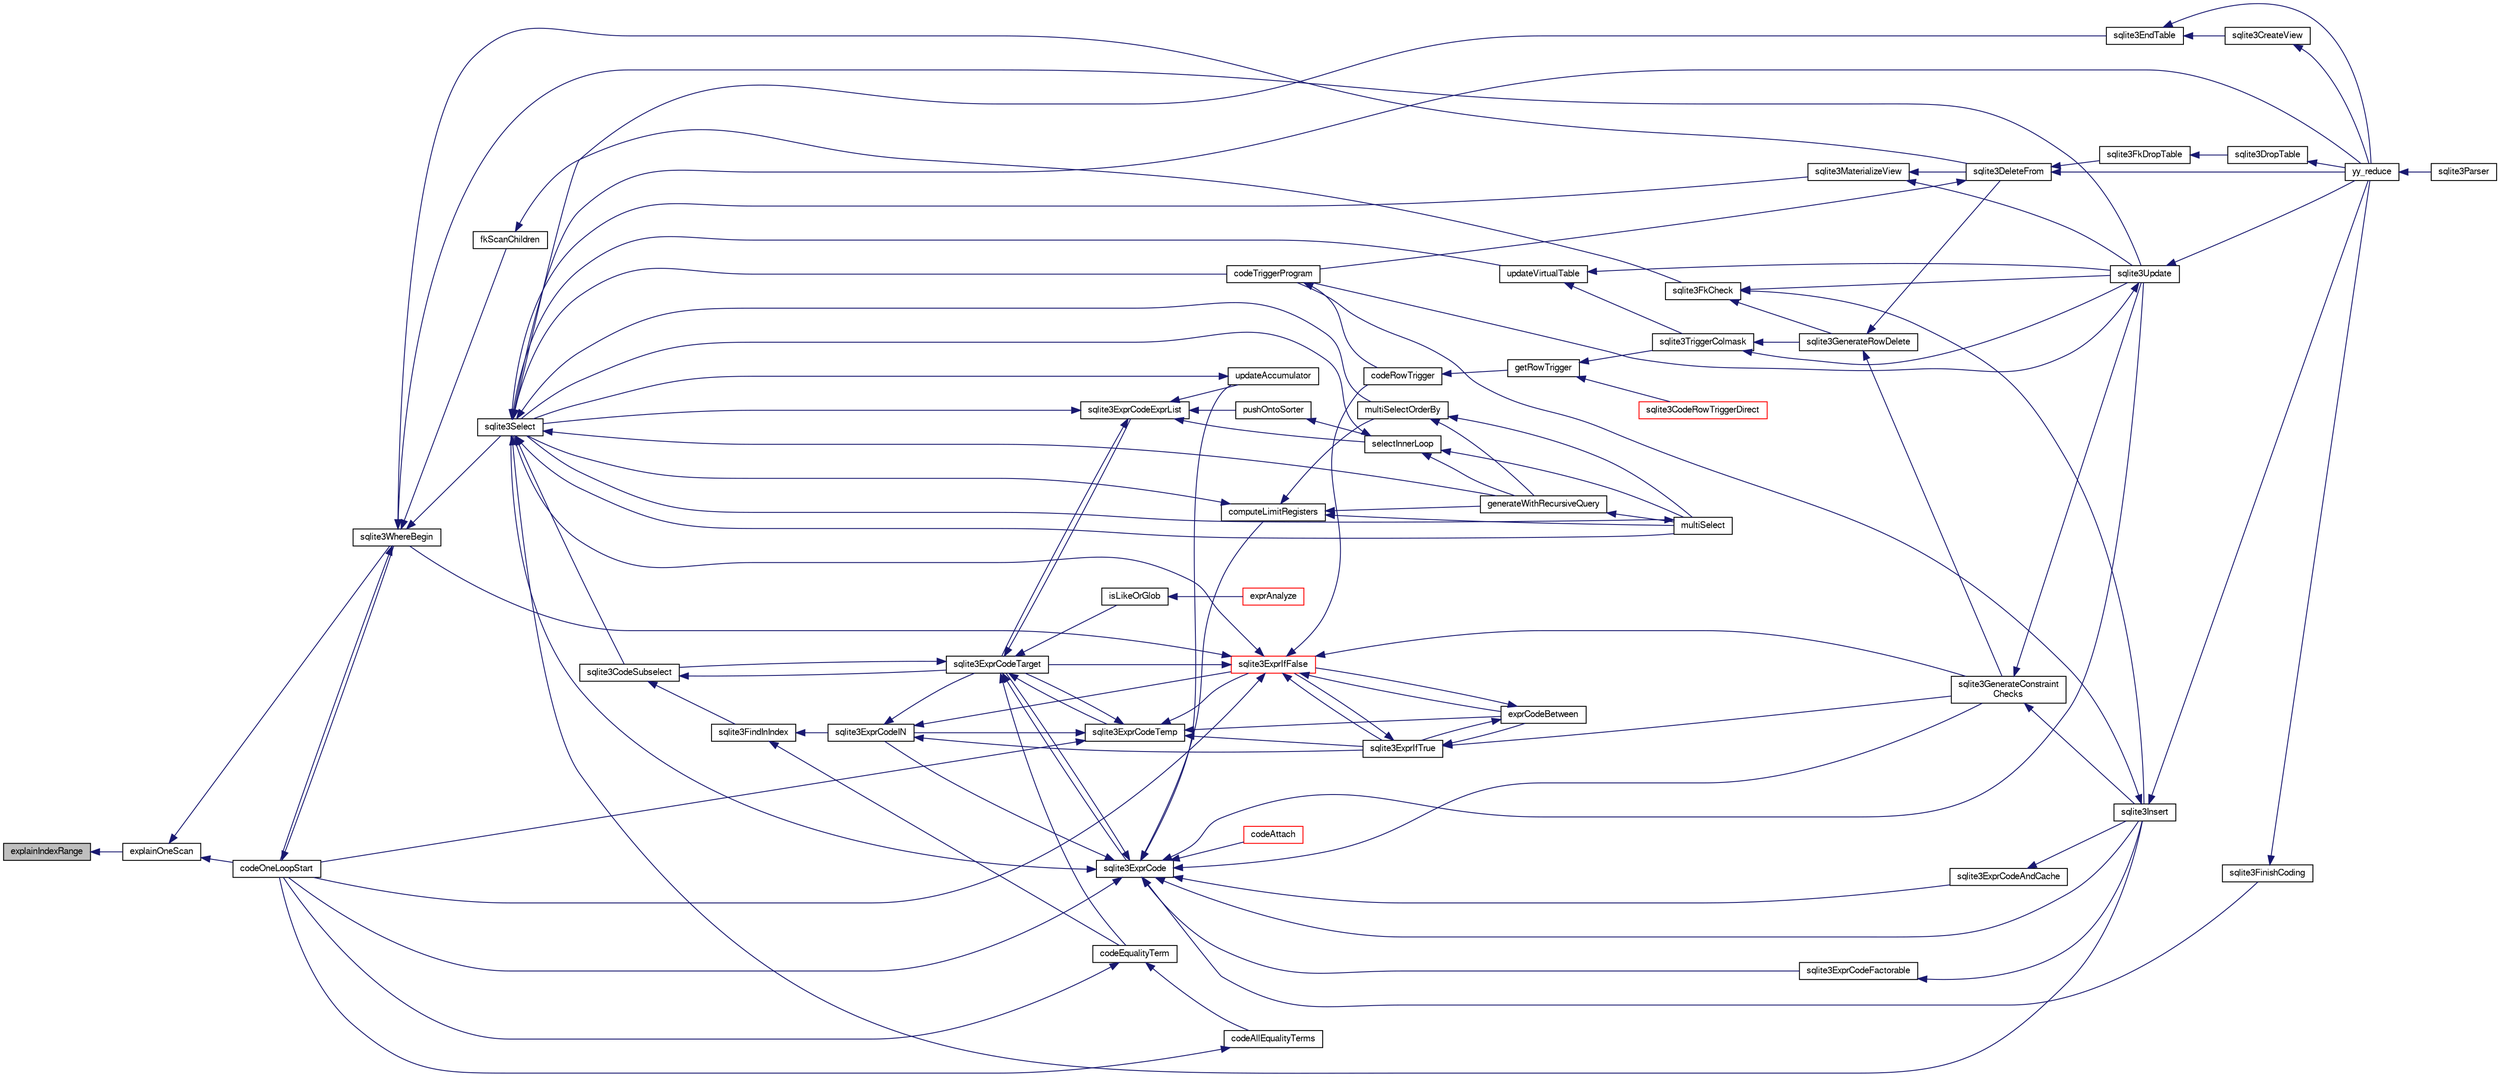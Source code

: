 digraph "explainIndexRange"
{
  edge [fontname="FreeSans",fontsize="10",labelfontname="FreeSans",labelfontsize="10"];
  node [fontname="FreeSans",fontsize="10",shape=record];
  rankdir="LR";
  Node99129 [label="explainIndexRange",height=0.2,width=0.4,color="black", fillcolor="grey75", style="filled", fontcolor="black"];
  Node99129 -> Node99130 [dir="back",color="midnightblue",fontsize="10",style="solid",fontname="FreeSans"];
  Node99130 [label="explainOneScan",height=0.2,width=0.4,color="black", fillcolor="white", style="filled",URL="$sqlite3_8c.html#ae5281c97cc6f8cd02effffe937725524"];
  Node99130 -> Node99131 [dir="back",color="midnightblue",fontsize="10",style="solid",fontname="FreeSans"];
  Node99131 [label="codeOneLoopStart",height=0.2,width=0.4,color="black", fillcolor="white", style="filled",URL="$sqlite3_8c.html#aa868875120b151c169cc79139ed6e008"];
  Node99131 -> Node99132 [dir="back",color="midnightblue",fontsize="10",style="solid",fontname="FreeSans"];
  Node99132 [label="sqlite3WhereBegin",height=0.2,width=0.4,color="black", fillcolor="white", style="filled",URL="$sqlite3_8c.html#acad049f5c9a96a8118cffd5e5ce89f7c"];
  Node99132 -> Node99133 [dir="back",color="midnightblue",fontsize="10",style="solid",fontname="FreeSans"];
  Node99133 [label="sqlite3DeleteFrom",height=0.2,width=0.4,color="black", fillcolor="white", style="filled",URL="$sqlite3_8c.html#ab9b4b45349188b49eabb23f94608a091"];
  Node99133 -> Node99134 [dir="back",color="midnightblue",fontsize="10",style="solid",fontname="FreeSans"];
  Node99134 [label="sqlite3FkDropTable",height=0.2,width=0.4,color="black", fillcolor="white", style="filled",URL="$sqlite3_8c.html#a1218c6fc74e89152ceaa4760e82f5ef9"];
  Node99134 -> Node99135 [dir="back",color="midnightblue",fontsize="10",style="solid",fontname="FreeSans"];
  Node99135 [label="sqlite3DropTable",height=0.2,width=0.4,color="black", fillcolor="white", style="filled",URL="$sqlite3_8c.html#a5534f77364b5568783c0e50db3c9defb"];
  Node99135 -> Node99136 [dir="back",color="midnightblue",fontsize="10",style="solid",fontname="FreeSans"];
  Node99136 [label="yy_reduce",height=0.2,width=0.4,color="black", fillcolor="white", style="filled",URL="$sqlite3_8c.html#a7c419a9b25711c666a9a2449ef377f14"];
  Node99136 -> Node99137 [dir="back",color="midnightblue",fontsize="10",style="solid",fontname="FreeSans"];
  Node99137 [label="sqlite3Parser",height=0.2,width=0.4,color="black", fillcolor="white", style="filled",URL="$sqlite3_8c.html#a0327d71a5fabe0b6a343d78a2602e72a"];
  Node99133 -> Node99138 [dir="back",color="midnightblue",fontsize="10",style="solid",fontname="FreeSans"];
  Node99138 [label="codeTriggerProgram",height=0.2,width=0.4,color="black", fillcolor="white", style="filled",URL="$sqlite3_8c.html#a120801f59d9281d201d2ff4b2606836e"];
  Node99138 -> Node99139 [dir="back",color="midnightblue",fontsize="10",style="solid",fontname="FreeSans"];
  Node99139 [label="codeRowTrigger",height=0.2,width=0.4,color="black", fillcolor="white", style="filled",URL="$sqlite3_8c.html#a463cea5aaaf388b560b206570a0022fc"];
  Node99139 -> Node99140 [dir="back",color="midnightblue",fontsize="10",style="solid",fontname="FreeSans"];
  Node99140 [label="getRowTrigger",height=0.2,width=0.4,color="black", fillcolor="white", style="filled",URL="$sqlite3_8c.html#a69626ef20b540d1a2b19cf56f3f45689"];
  Node99140 -> Node99141 [dir="back",color="midnightblue",fontsize="10",style="solid",fontname="FreeSans"];
  Node99141 [label="sqlite3CodeRowTriggerDirect",height=0.2,width=0.4,color="red", fillcolor="white", style="filled",URL="$sqlite3_8c.html#ad92829f9001bcf89a0299dad5a48acd4"];
  Node99140 -> Node99148 [dir="back",color="midnightblue",fontsize="10",style="solid",fontname="FreeSans"];
  Node99148 [label="sqlite3TriggerColmask",height=0.2,width=0.4,color="black", fillcolor="white", style="filled",URL="$sqlite3_8c.html#acace8e99e37ae5e84ea03c65e820c540"];
  Node99148 -> Node99143 [dir="back",color="midnightblue",fontsize="10",style="solid",fontname="FreeSans"];
  Node99143 [label="sqlite3GenerateRowDelete",height=0.2,width=0.4,color="black", fillcolor="white", style="filled",URL="$sqlite3_8c.html#a2c76cbf3027fc18fdbb8cb4cd96b77d9"];
  Node99143 -> Node99133 [dir="back",color="midnightblue",fontsize="10",style="solid",fontname="FreeSans"];
  Node99143 -> Node99144 [dir="back",color="midnightblue",fontsize="10",style="solid",fontname="FreeSans"];
  Node99144 [label="sqlite3GenerateConstraint\lChecks",height=0.2,width=0.4,color="black", fillcolor="white", style="filled",URL="$sqlite3_8c.html#aef639c1e6a0c0a67ca6e7690ad931bd2"];
  Node99144 -> Node99145 [dir="back",color="midnightblue",fontsize="10",style="solid",fontname="FreeSans"];
  Node99145 [label="sqlite3Insert",height=0.2,width=0.4,color="black", fillcolor="white", style="filled",URL="$sqlite3_8c.html#a5b17c9c2000bae6bdff8e6be48d7dc2b"];
  Node99145 -> Node99138 [dir="back",color="midnightblue",fontsize="10",style="solid",fontname="FreeSans"];
  Node99145 -> Node99136 [dir="back",color="midnightblue",fontsize="10",style="solid",fontname="FreeSans"];
  Node99144 -> Node99146 [dir="back",color="midnightblue",fontsize="10",style="solid",fontname="FreeSans"];
  Node99146 [label="sqlite3Update",height=0.2,width=0.4,color="black", fillcolor="white", style="filled",URL="$sqlite3_8c.html#ac5aa67c46e8cc8174566fabe6809fafa"];
  Node99146 -> Node99138 [dir="back",color="midnightblue",fontsize="10",style="solid",fontname="FreeSans"];
  Node99146 -> Node99136 [dir="back",color="midnightblue",fontsize="10",style="solid",fontname="FreeSans"];
  Node99148 -> Node99146 [dir="back",color="midnightblue",fontsize="10",style="solid",fontname="FreeSans"];
  Node99133 -> Node99136 [dir="back",color="midnightblue",fontsize="10",style="solid",fontname="FreeSans"];
  Node99132 -> Node99149 [dir="back",color="midnightblue",fontsize="10",style="solid",fontname="FreeSans"];
  Node99149 [label="fkScanChildren",height=0.2,width=0.4,color="black", fillcolor="white", style="filled",URL="$sqlite3_8c.html#a67c9dcb484336b3155e7a82a037d4691"];
  Node99149 -> Node99150 [dir="back",color="midnightblue",fontsize="10",style="solid",fontname="FreeSans"];
  Node99150 [label="sqlite3FkCheck",height=0.2,width=0.4,color="black", fillcolor="white", style="filled",URL="$sqlite3_8c.html#aa38fb76c7d6f48f19772877a41703b92"];
  Node99150 -> Node99143 [dir="back",color="midnightblue",fontsize="10",style="solid",fontname="FreeSans"];
  Node99150 -> Node99145 [dir="back",color="midnightblue",fontsize="10",style="solid",fontname="FreeSans"];
  Node99150 -> Node99146 [dir="back",color="midnightblue",fontsize="10",style="solid",fontname="FreeSans"];
  Node99132 -> Node99151 [dir="back",color="midnightblue",fontsize="10",style="solid",fontname="FreeSans"];
  Node99151 [label="sqlite3Select",height=0.2,width=0.4,color="black", fillcolor="white", style="filled",URL="$sqlite3_8c.html#a2465ee8c956209ba4b272477b7c21a45"];
  Node99151 -> Node99152 [dir="back",color="midnightblue",fontsize="10",style="solid",fontname="FreeSans"];
  Node99152 [label="sqlite3CodeSubselect",height=0.2,width=0.4,color="black", fillcolor="white", style="filled",URL="$sqlite3_8c.html#aa69b46d2204a1d1b110107a1be12ee0c"];
  Node99152 -> Node99153 [dir="back",color="midnightblue",fontsize="10",style="solid",fontname="FreeSans"];
  Node99153 [label="sqlite3FindInIndex",height=0.2,width=0.4,color="black", fillcolor="white", style="filled",URL="$sqlite3_8c.html#af7d8c56ab0231f44bb5f87b3fafeffb2"];
  Node99153 -> Node99154 [dir="back",color="midnightblue",fontsize="10",style="solid",fontname="FreeSans"];
  Node99154 [label="sqlite3ExprCodeIN",height=0.2,width=0.4,color="black", fillcolor="white", style="filled",URL="$sqlite3_8c.html#ad9cf4f5b5ffb90c24a4a0900c8626193"];
  Node99154 -> Node99155 [dir="back",color="midnightblue",fontsize="10",style="solid",fontname="FreeSans"];
  Node99155 [label="sqlite3ExprCodeTarget",height=0.2,width=0.4,color="black", fillcolor="white", style="filled",URL="$sqlite3_8c.html#a4f308397a0a3ed299ed31aaa1ae2a293"];
  Node99155 -> Node99152 [dir="back",color="midnightblue",fontsize="10",style="solid",fontname="FreeSans"];
  Node99155 -> Node99156 [dir="back",color="midnightblue",fontsize="10",style="solid",fontname="FreeSans"];
  Node99156 [label="sqlite3ExprCodeTemp",height=0.2,width=0.4,color="black", fillcolor="white", style="filled",URL="$sqlite3_8c.html#a3bc5c1ccb3c5851847e2aeb4a84ae1fc"];
  Node99156 -> Node99154 [dir="back",color="midnightblue",fontsize="10",style="solid",fontname="FreeSans"];
  Node99156 -> Node99155 [dir="back",color="midnightblue",fontsize="10",style="solid",fontname="FreeSans"];
  Node99156 -> Node99157 [dir="back",color="midnightblue",fontsize="10",style="solid",fontname="FreeSans"];
  Node99157 [label="exprCodeBetween",height=0.2,width=0.4,color="black", fillcolor="white", style="filled",URL="$sqlite3_8c.html#abd053493214542bca8f406f42145d173"];
  Node99157 -> Node99158 [dir="back",color="midnightblue",fontsize="10",style="solid",fontname="FreeSans"];
  Node99158 [label="sqlite3ExprIfTrue",height=0.2,width=0.4,color="black", fillcolor="white", style="filled",URL="$sqlite3_8c.html#ad93a55237c23e1b743ab1f59df1a1444"];
  Node99158 -> Node99157 [dir="back",color="midnightblue",fontsize="10",style="solid",fontname="FreeSans"];
  Node99158 -> Node99159 [dir="back",color="midnightblue",fontsize="10",style="solid",fontname="FreeSans"];
  Node99159 [label="sqlite3ExprIfFalse",height=0.2,width=0.4,color="red", fillcolor="white", style="filled",URL="$sqlite3_8c.html#af97ecccb5d56e321e118414b08f65b71"];
  Node99159 -> Node99155 [dir="back",color="midnightblue",fontsize="10",style="solid",fontname="FreeSans"];
  Node99159 -> Node99157 [dir="back",color="midnightblue",fontsize="10",style="solid",fontname="FreeSans"];
  Node99159 -> Node99158 [dir="back",color="midnightblue",fontsize="10",style="solid",fontname="FreeSans"];
  Node99159 -> Node99144 [dir="back",color="midnightblue",fontsize="10",style="solid",fontname="FreeSans"];
  Node99159 -> Node99151 [dir="back",color="midnightblue",fontsize="10",style="solid",fontname="FreeSans"];
  Node99159 -> Node99139 [dir="back",color="midnightblue",fontsize="10",style="solid",fontname="FreeSans"];
  Node99159 -> Node99131 [dir="back",color="midnightblue",fontsize="10",style="solid",fontname="FreeSans"];
  Node99159 -> Node99132 [dir="back",color="midnightblue",fontsize="10",style="solid",fontname="FreeSans"];
  Node99158 -> Node99144 [dir="back",color="midnightblue",fontsize="10",style="solid",fontname="FreeSans"];
  Node99157 -> Node99159 [dir="back",color="midnightblue",fontsize="10",style="solid",fontname="FreeSans"];
  Node99156 -> Node99158 [dir="back",color="midnightblue",fontsize="10",style="solid",fontname="FreeSans"];
  Node99156 -> Node99159 [dir="back",color="midnightblue",fontsize="10",style="solid",fontname="FreeSans"];
  Node99156 -> Node99131 [dir="back",color="midnightblue",fontsize="10",style="solid",fontname="FreeSans"];
  Node99155 -> Node99173 [dir="back",color="midnightblue",fontsize="10",style="solid",fontname="FreeSans"];
  Node99173 [label="sqlite3ExprCode",height=0.2,width=0.4,color="black", fillcolor="white", style="filled",URL="$sqlite3_8c.html#a75f270fb0b111b86924cca4ea507b417"];
  Node99173 -> Node99154 [dir="back",color="midnightblue",fontsize="10",style="solid",fontname="FreeSans"];
  Node99173 -> Node99155 [dir="back",color="midnightblue",fontsize="10",style="solid",fontname="FreeSans"];
  Node99173 -> Node99174 [dir="back",color="midnightblue",fontsize="10",style="solid",fontname="FreeSans"];
  Node99174 [label="sqlite3ExprCodeFactorable",height=0.2,width=0.4,color="black", fillcolor="white", style="filled",URL="$sqlite3_8c.html#a843f7fd58eec5a683c1fd8435fcd1e84"];
  Node99174 -> Node99145 [dir="back",color="midnightblue",fontsize="10",style="solid",fontname="FreeSans"];
  Node99173 -> Node99175 [dir="back",color="midnightblue",fontsize="10",style="solid",fontname="FreeSans"];
  Node99175 [label="sqlite3ExprCodeAndCache",height=0.2,width=0.4,color="black", fillcolor="white", style="filled",URL="$sqlite3_8c.html#ae3e46527d9b7fc9cb9236d21a5e6b1d8"];
  Node99175 -> Node99145 [dir="back",color="midnightblue",fontsize="10",style="solid",fontname="FreeSans"];
  Node99173 -> Node99176 [dir="back",color="midnightblue",fontsize="10",style="solid",fontname="FreeSans"];
  Node99176 [label="codeAttach",height=0.2,width=0.4,color="red", fillcolor="white", style="filled",URL="$sqlite3_8c.html#ade4e9e30d828a19c191fdcb098676d5b"];
  Node99173 -> Node99179 [dir="back",color="midnightblue",fontsize="10",style="solid",fontname="FreeSans"];
  Node99179 [label="sqlite3FinishCoding",height=0.2,width=0.4,color="black", fillcolor="white", style="filled",URL="$sqlite3_8c.html#a651bc5b446c276c092705856d995b278"];
  Node99179 -> Node99136 [dir="back",color="midnightblue",fontsize="10",style="solid",fontname="FreeSans"];
  Node99173 -> Node99145 [dir="back",color="midnightblue",fontsize="10",style="solid",fontname="FreeSans"];
  Node99173 -> Node99144 [dir="back",color="midnightblue",fontsize="10",style="solid",fontname="FreeSans"];
  Node99173 -> Node99180 [dir="back",color="midnightblue",fontsize="10",style="solid",fontname="FreeSans"];
  Node99180 [label="computeLimitRegisters",height=0.2,width=0.4,color="black", fillcolor="white", style="filled",URL="$sqlite3_8c.html#ae9d37055e4905929b6f6cda5461e2f37"];
  Node99180 -> Node99181 [dir="back",color="midnightblue",fontsize="10",style="solid",fontname="FreeSans"];
  Node99181 [label="generateWithRecursiveQuery",height=0.2,width=0.4,color="black", fillcolor="white", style="filled",URL="$sqlite3_8c.html#ade2c3663fa9c3b9676507984b9483942"];
  Node99181 -> Node99182 [dir="back",color="midnightblue",fontsize="10",style="solid",fontname="FreeSans"];
  Node99182 [label="multiSelect",height=0.2,width=0.4,color="black", fillcolor="white", style="filled",URL="$sqlite3_8c.html#a6456c61f3d9b2389738753cedfa24fa7"];
  Node99182 -> Node99151 [dir="back",color="midnightblue",fontsize="10",style="solid",fontname="FreeSans"];
  Node99180 -> Node99182 [dir="back",color="midnightblue",fontsize="10",style="solid",fontname="FreeSans"];
  Node99180 -> Node99183 [dir="back",color="midnightblue",fontsize="10",style="solid",fontname="FreeSans"];
  Node99183 [label="multiSelectOrderBy",height=0.2,width=0.4,color="black", fillcolor="white", style="filled",URL="$sqlite3_8c.html#afcdb8488c6f4dfdadaf9f04bca35b808"];
  Node99183 -> Node99181 [dir="back",color="midnightblue",fontsize="10",style="solid",fontname="FreeSans"];
  Node99183 -> Node99182 [dir="back",color="midnightblue",fontsize="10",style="solid",fontname="FreeSans"];
  Node99180 -> Node99151 [dir="back",color="midnightblue",fontsize="10",style="solid",fontname="FreeSans"];
  Node99173 -> Node99184 [dir="back",color="midnightblue",fontsize="10",style="solid",fontname="FreeSans"];
  Node99184 [label="updateAccumulator",height=0.2,width=0.4,color="black", fillcolor="white", style="filled",URL="$sqlite3_8c.html#a1681660dd3ecd50c8727d6e56a537bd9"];
  Node99184 -> Node99151 [dir="back",color="midnightblue",fontsize="10",style="solid",fontname="FreeSans"];
  Node99173 -> Node99151 [dir="back",color="midnightblue",fontsize="10",style="solid",fontname="FreeSans"];
  Node99173 -> Node99146 [dir="back",color="midnightblue",fontsize="10",style="solid",fontname="FreeSans"];
  Node99173 -> Node99131 [dir="back",color="midnightblue",fontsize="10",style="solid",fontname="FreeSans"];
  Node99155 -> Node99185 [dir="back",color="midnightblue",fontsize="10",style="solid",fontname="FreeSans"];
  Node99185 [label="sqlite3ExprCodeExprList",height=0.2,width=0.4,color="black", fillcolor="white", style="filled",URL="$sqlite3_8c.html#a05b2b3dc3de7565de24eb3a2ff4e9566"];
  Node99185 -> Node99155 [dir="back",color="midnightblue",fontsize="10",style="solid",fontname="FreeSans"];
  Node99185 -> Node99186 [dir="back",color="midnightblue",fontsize="10",style="solid",fontname="FreeSans"];
  Node99186 [label="pushOntoSorter",height=0.2,width=0.4,color="black", fillcolor="white", style="filled",URL="$sqlite3_8c.html#a4555397beb584a386e7739cf022a6651"];
  Node99186 -> Node99187 [dir="back",color="midnightblue",fontsize="10",style="solid",fontname="FreeSans"];
  Node99187 [label="selectInnerLoop",height=0.2,width=0.4,color="black", fillcolor="white", style="filled",URL="$sqlite3_8c.html#ababe0933661ebe67eb0e6074bb1fd411"];
  Node99187 -> Node99181 [dir="back",color="midnightblue",fontsize="10",style="solid",fontname="FreeSans"];
  Node99187 -> Node99182 [dir="back",color="midnightblue",fontsize="10",style="solid",fontname="FreeSans"];
  Node99187 -> Node99151 [dir="back",color="midnightblue",fontsize="10",style="solid",fontname="FreeSans"];
  Node99185 -> Node99187 [dir="back",color="midnightblue",fontsize="10",style="solid",fontname="FreeSans"];
  Node99185 -> Node99184 [dir="back",color="midnightblue",fontsize="10",style="solid",fontname="FreeSans"];
  Node99185 -> Node99151 [dir="back",color="midnightblue",fontsize="10",style="solid",fontname="FreeSans"];
  Node99155 -> Node99188 [dir="back",color="midnightblue",fontsize="10",style="solid",fontname="FreeSans"];
  Node99188 [label="isLikeOrGlob",height=0.2,width=0.4,color="black", fillcolor="white", style="filled",URL="$sqlite3_8c.html#a6c38e495198bf8976f68d1a6ebd74a50"];
  Node99188 -> Node99189 [dir="back",color="midnightblue",fontsize="10",style="solid",fontname="FreeSans"];
  Node99189 [label="exprAnalyze",height=0.2,width=0.4,color="red", fillcolor="white", style="filled",URL="$sqlite3_8c.html#acb10e48c9a4184a4edd9bfd5b14ad0b7"];
  Node99155 -> Node99197 [dir="back",color="midnightblue",fontsize="10",style="solid",fontname="FreeSans"];
  Node99197 [label="codeEqualityTerm",height=0.2,width=0.4,color="black", fillcolor="white", style="filled",URL="$sqlite3_8c.html#ad88a57073f031452c9843e97f15acc47"];
  Node99197 -> Node99198 [dir="back",color="midnightblue",fontsize="10",style="solid",fontname="FreeSans"];
  Node99198 [label="codeAllEqualityTerms",height=0.2,width=0.4,color="black", fillcolor="white", style="filled",URL="$sqlite3_8c.html#a3095598b812500a4efe41bf17cd49381"];
  Node99198 -> Node99131 [dir="back",color="midnightblue",fontsize="10",style="solid",fontname="FreeSans"];
  Node99197 -> Node99131 [dir="back",color="midnightblue",fontsize="10",style="solid",fontname="FreeSans"];
  Node99154 -> Node99158 [dir="back",color="midnightblue",fontsize="10",style="solid",fontname="FreeSans"];
  Node99154 -> Node99159 [dir="back",color="midnightblue",fontsize="10",style="solid",fontname="FreeSans"];
  Node99153 -> Node99197 [dir="back",color="midnightblue",fontsize="10",style="solid",fontname="FreeSans"];
  Node99152 -> Node99155 [dir="back",color="midnightblue",fontsize="10",style="solid",fontname="FreeSans"];
  Node99151 -> Node99165 [dir="back",color="midnightblue",fontsize="10",style="solid",fontname="FreeSans"];
  Node99165 [label="sqlite3EndTable",height=0.2,width=0.4,color="black", fillcolor="white", style="filled",URL="$sqlite3_8c.html#a7b5f2c66c0f0b6f819d970ca389768b0"];
  Node99165 -> Node99166 [dir="back",color="midnightblue",fontsize="10",style="solid",fontname="FreeSans"];
  Node99166 [label="sqlite3CreateView",height=0.2,width=0.4,color="black", fillcolor="white", style="filled",URL="$sqlite3_8c.html#a9d85cb00ff71dee5cd9a019503a6982e"];
  Node99166 -> Node99136 [dir="back",color="midnightblue",fontsize="10",style="solid",fontname="FreeSans"];
  Node99165 -> Node99136 [dir="back",color="midnightblue",fontsize="10",style="solid",fontname="FreeSans"];
  Node99151 -> Node99199 [dir="back",color="midnightblue",fontsize="10",style="solid",fontname="FreeSans"];
  Node99199 [label="sqlite3MaterializeView",height=0.2,width=0.4,color="black", fillcolor="white", style="filled",URL="$sqlite3_8c.html#a4557984b0b75f998fb0c3f231c9b1def"];
  Node99199 -> Node99133 [dir="back",color="midnightblue",fontsize="10",style="solid",fontname="FreeSans"];
  Node99199 -> Node99146 [dir="back",color="midnightblue",fontsize="10",style="solid",fontname="FreeSans"];
  Node99151 -> Node99145 [dir="back",color="midnightblue",fontsize="10",style="solid",fontname="FreeSans"];
  Node99151 -> Node99181 [dir="back",color="midnightblue",fontsize="10",style="solid",fontname="FreeSans"];
  Node99151 -> Node99182 [dir="back",color="midnightblue",fontsize="10",style="solid",fontname="FreeSans"];
  Node99151 -> Node99183 [dir="back",color="midnightblue",fontsize="10",style="solid",fontname="FreeSans"];
  Node99151 -> Node99138 [dir="back",color="midnightblue",fontsize="10",style="solid",fontname="FreeSans"];
  Node99151 -> Node99200 [dir="back",color="midnightblue",fontsize="10",style="solid",fontname="FreeSans"];
  Node99200 [label="updateVirtualTable",height=0.2,width=0.4,color="black", fillcolor="white", style="filled",URL="$sqlite3_8c.html#a740220531db9293c39a2cdd7da3f74e1"];
  Node99200 -> Node99148 [dir="back",color="midnightblue",fontsize="10",style="solid",fontname="FreeSans"];
  Node99200 -> Node99146 [dir="back",color="midnightblue",fontsize="10",style="solid",fontname="FreeSans"];
  Node99151 -> Node99136 [dir="back",color="midnightblue",fontsize="10",style="solid",fontname="FreeSans"];
  Node99132 -> Node99146 [dir="back",color="midnightblue",fontsize="10",style="solid",fontname="FreeSans"];
  Node99132 -> Node99131 [dir="back",color="midnightblue",fontsize="10",style="solid",fontname="FreeSans"];
  Node99130 -> Node99132 [dir="back",color="midnightblue",fontsize="10",style="solid",fontname="FreeSans"];
}

